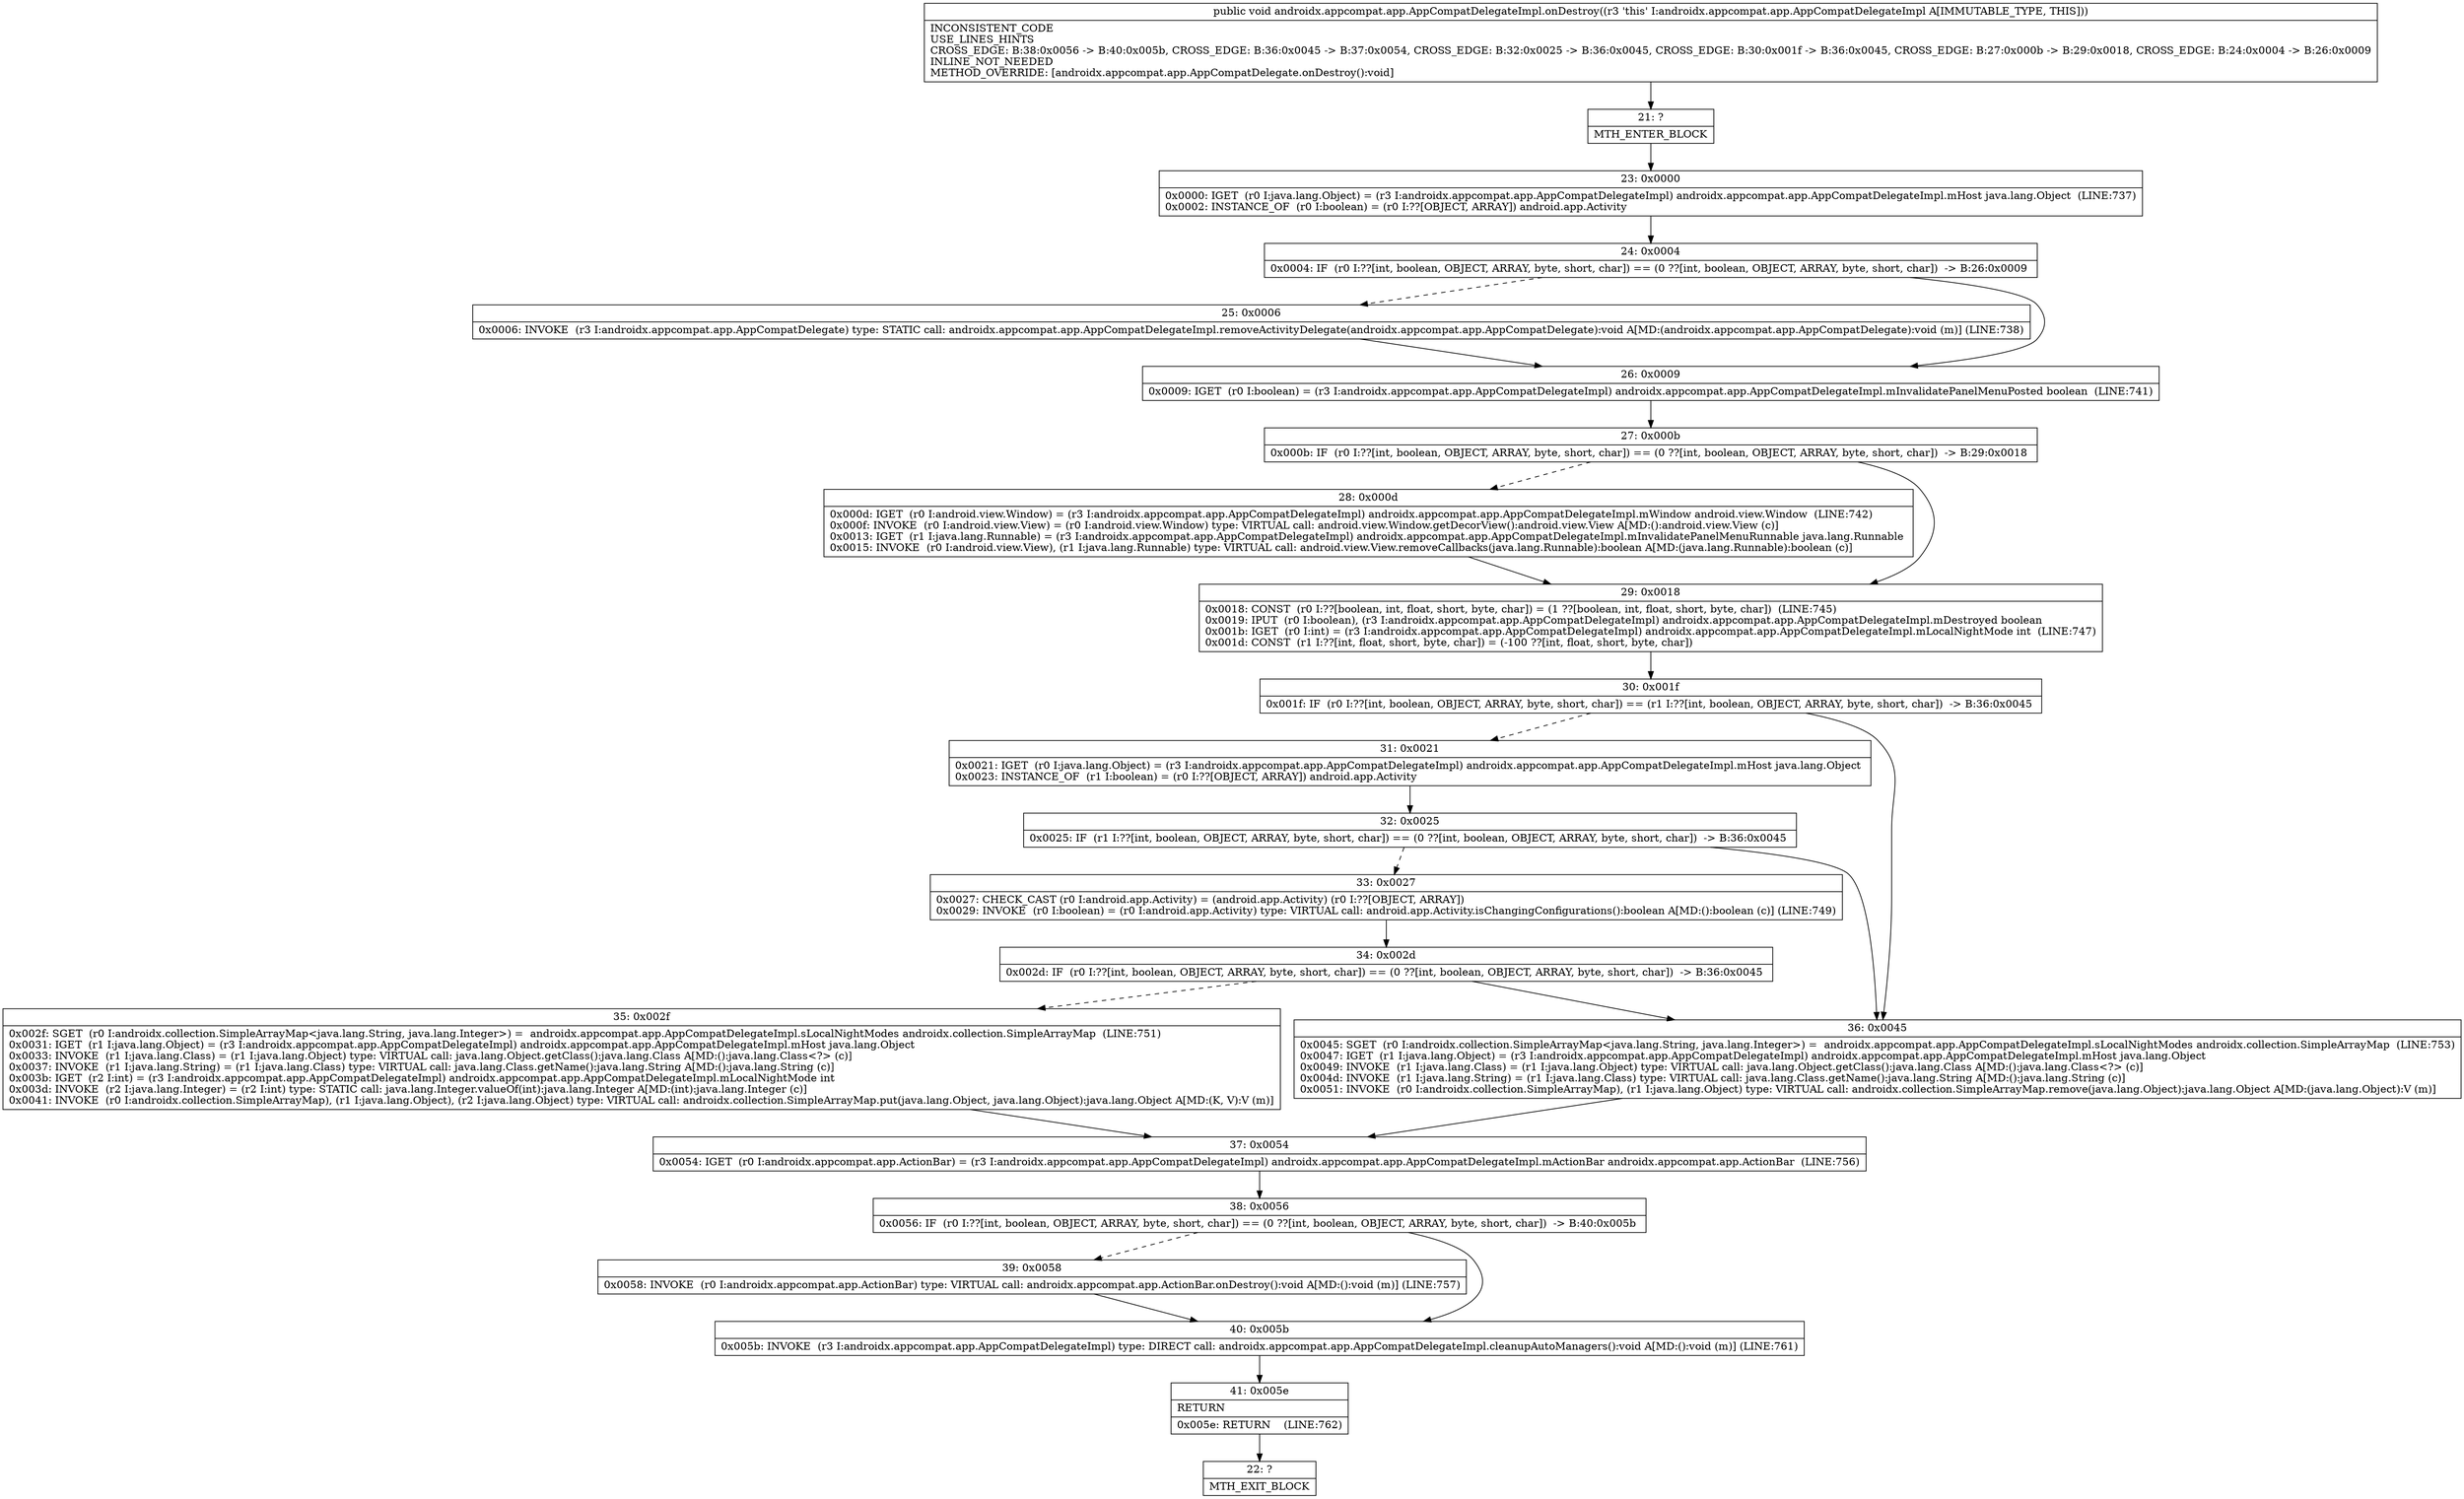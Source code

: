 digraph "CFG forandroidx.appcompat.app.AppCompatDelegateImpl.onDestroy()V" {
Node_21 [shape=record,label="{21\:\ ?|MTH_ENTER_BLOCK\l}"];
Node_23 [shape=record,label="{23\:\ 0x0000|0x0000: IGET  (r0 I:java.lang.Object) = (r3 I:androidx.appcompat.app.AppCompatDelegateImpl) androidx.appcompat.app.AppCompatDelegateImpl.mHost java.lang.Object  (LINE:737)\l0x0002: INSTANCE_OF  (r0 I:boolean) = (r0 I:??[OBJECT, ARRAY]) android.app.Activity \l}"];
Node_24 [shape=record,label="{24\:\ 0x0004|0x0004: IF  (r0 I:??[int, boolean, OBJECT, ARRAY, byte, short, char]) == (0 ??[int, boolean, OBJECT, ARRAY, byte, short, char])  \-\> B:26:0x0009 \l}"];
Node_25 [shape=record,label="{25\:\ 0x0006|0x0006: INVOKE  (r3 I:androidx.appcompat.app.AppCompatDelegate) type: STATIC call: androidx.appcompat.app.AppCompatDelegateImpl.removeActivityDelegate(androidx.appcompat.app.AppCompatDelegate):void A[MD:(androidx.appcompat.app.AppCompatDelegate):void (m)] (LINE:738)\l}"];
Node_26 [shape=record,label="{26\:\ 0x0009|0x0009: IGET  (r0 I:boolean) = (r3 I:androidx.appcompat.app.AppCompatDelegateImpl) androidx.appcompat.app.AppCompatDelegateImpl.mInvalidatePanelMenuPosted boolean  (LINE:741)\l}"];
Node_27 [shape=record,label="{27\:\ 0x000b|0x000b: IF  (r0 I:??[int, boolean, OBJECT, ARRAY, byte, short, char]) == (0 ??[int, boolean, OBJECT, ARRAY, byte, short, char])  \-\> B:29:0x0018 \l}"];
Node_28 [shape=record,label="{28\:\ 0x000d|0x000d: IGET  (r0 I:android.view.Window) = (r3 I:androidx.appcompat.app.AppCompatDelegateImpl) androidx.appcompat.app.AppCompatDelegateImpl.mWindow android.view.Window  (LINE:742)\l0x000f: INVOKE  (r0 I:android.view.View) = (r0 I:android.view.Window) type: VIRTUAL call: android.view.Window.getDecorView():android.view.View A[MD:():android.view.View (c)]\l0x0013: IGET  (r1 I:java.lang.Runnable) = (r3 I:androidx.appcompat.app.AppCompatDelegateImpl) androidx.appcompat.app.AppCompatDelegateImpl.mInvalidatePanelMenuRunnable java.lang.Runnable \l0x0015: INVOKE  (r0 I:android.view.View), (r1 I:java.lang.Runnable) type: VIRTUAL call: android.view.View.removeCallbacks(java.lang.Runnable):boolean A[MD:(java.lang.Runnable):boolean (c)]\l}"];
Node_29 [shape=record,label="{29\:\ 0x0018|0x0018: CONST  (r0 I:??[boolean, int, float, short, byte, char]) = (1 ??[boolean, int, float, short, byte, char])  (LINE:745)\l0x0019: IPUT  (r0 I:boolean), (r3 I:androidx.appcompat.app.AppCompatDelegateImpl) androidx.appcompat.app.AppCompatDelegateImpl.mDestroyed boolean \l0x001b: IGET  (r0 I:int) = (r3 I:androidx.appcompat.app.AppCompatDelegateImpl) androidx.appcompat.app.AppCompatDelegateImpl.mLocalNightMode int  (LINE:747)\l0x001d: CONST  (r1 I:??[int, float, short, byte, char]) = (\-100 ??[int, float, short, byte, char]) \l}"];
Node_30 [shape=record,label="{30\:\ 0x001f|0x001f: IF  (r0 I:??[int, boolean, OBJECT, ARRAY, byte, short, char]) == (r1 I:??[int, boolean, OBJECT, ARRAY, byte, short, char])  \-\> B:36:0x0045 \l}"];
Node_31 [shape=record,label="{31\:\ 0x0021|0x0021: IGET  (r0 I:java.lang.Object) = (r3 I:androidx.appcompat.app.AppCompatDelegateImpl) androidx.appcompat.app.AppCompatDelegateImpl.mHost java.lang.Object \l0x0023: INSTANCE_OF  (r1 I:boolean) = (r0 I:??[OBJECT, ARRAY]) android.app.Activity \l}"];
Node_32 [shape=record,label="{32\:\ 0x0025|0x0025: IF  (r1 I:??[int, boolean, OBJECT, ARRAY, byte, short, char]) == (0 ??[int, boolean, OBJECT, ARRAY, byte, short, char])  \-\> B:36:0x0045 \l}"];
Node_33 [shape=record,label="{33\:\ 0x0027|0x0027: CHECK_CAST (r0 I:android.app.Activity) = (android.app.Activity) (r0 I:??[OBJECT, ARRAY]) \l0x0029: INVOKE  (r0 I:boolean) = (r0 I:android.app.Activity) type: VIRTUAL call: android.app.Activity.isChangingConfigurations():boolean A[MD:():boolean (c)] (LINE:749)\l}"];
Node_34 [shape=record,label="{34\:\ 0x002d|0x002d: IF  (r0 I:??[int, boolean, OBJECT, ARRAY, byte, short, char]) == (0 ??[int, boolean, OBJECT, ARRAY, byte, short, char])  \-\> B:36:0x0045 \l}"];
Node_35 [shape=record,label="{35\:\ 0x002f|0x002f: SGET  (r0 I:androidx.collection.SimpleArrayMap\<java.lang.String, java.lang.Integer\>) =  androidx.appcompat.app.AppCompatDelegateImpl.sLocalNightModes androidx.collection.SimpleArrayMap  (LINE:751)\l0x0031: IGET  (r1 I:java.lang.Object) = (r3 I:androidx.appcompat.app.AppCompatDelegateImpl) androidx.appcompat.app.AppCompatDelegateImpl.mHost java.lang.Object \l0x0033: INVOKE  (r1 I:java.lang.Class) = (r1 I:java.lang.Object) type: VIRTUAL call: java.lang.Object.getClass():java.lang.Class A[MD:():java.lang.Class\<?\> (c)]\l0x0037: INVOKE  (r1 I:java.lang.String) = (r1 I:java.lang.Class) type: VIRTUAL call: java.lang.Class.getName():java.lang.String A[MD:():java.lang.String (c)]\l0x003b: IGET  (r2 I:int) = (r3 I:androidx.appcompat.app.AppCompatDelegateImpl) androidx.appcompat.app.AppCompatDelegateImpl.mLocalNightMode int \l0x003d: INVOKE  (r2 I:java.lang.Integer) = (r2 I:int) type: STATIC call: java.lang.Integer.valueOf(int):java.lang.Integer A[MD:(int):java.lang.Integer (c)]\l0x0041: INVOKE  (r0 I:androidx.collection.SimpleArrayMap), (r1 I:java.lang.Object), (r2 I:java.lang.Object) type: VIRTUAL call: androidx.collection.SimpleArrayMap.put(java.lang.Object, java.lang.Object):java.lang.Object A[MD:(K, V):V (m)]\l}"];
Node_37 [shape=record,label="{37\:\ 0x0054|0x0054: IGET  (r0 I:androidx.appcompat.app.ActionBar) = (r3 I:androidx.appcompat.app.AppCompatDelegateImpl) androidx.appcompat.app.AppCompatDelegateImpl.mActionBar androidx.appcompat.app.ActionBar  (LINE:756)\l}"];
Node_38 [shape=record,label="{38\:\ 0x0056|0x0056: IF  (r0 I:??[int, boolean, OBJECT, ARRAY, byte, short, char]) == (0 ??[int, boolean, OBJECT, ARRAY, byte, short, char])  \-\> B:40:0x005b \l}"];
Node_39 [shape=record,label="{39\:\ 0x0058|0x0058: INVOKE  (r0 I:androidx.appcompat.app.ActionBar) type: VIRTUAL call: androidx.appcompat.app.ActionBar.onDestroy():void A[MD:():void (m)] (LINE:757)\l}"];
Node_40 [shape=record,label="{40\:\ 0x005b|0x005b: INVOKE  (r3 I:androidx.appcompat.app.AppCompatDelegateImpl) type: DIRECT call: androidx.appcompat.app.AppCompatDelegateImpl.cleanupAutoManagers():void A[MD:():void (m)] (LINE:761)\l}"];
Node_41 [shape=record,label="{41\:\ 0x005e|RETURN\l|0x005e: RETURN    (LINE:762)\l}"];
Node_22 [shape=record,label="{22\:\ ?|MTH_EXIT_BLOCK\l}"];
Node_36 [shape=record,label="{36\:\ 0x0045|0x0045: SGET  (r0 I:androidx.collection.SimpleArrayMap\<java.lang.String, java.lang.Integer\>) =  androidx.appcompat.app.AppCompatDelegateImpl.sLocalNightModes androidx.collection.SimpleArrayMap  (LINE:753)\l0x0047: IGET  (r1 I:java.lang.Object) = (r3 I:androidx.appcompat.app.AppCompatDelegateImpl) androidx.appcompat.app.AppCompatDelegateImpl.mHost java.lang.Object \l0x0049: INVOKE  (r1 I:java.lang.Class) = (r1 I:java.lang.Object) type: VIRTUAL call: java.lang.Object.getClass():java.lang.Class A[MD:():java.lang.Class\<?\> (c)]\l0x004d: INVOKE  (r1 I:java.lang.String) = (r1 I:java.lang.Class) type: VIRTUAL call: java.lang.Class.getName():java.lang.String A[MD:():java.lang.String (c)]\l0x0051: INVOKE  (r0 I:androidx.collection.SimpleArrayMap), (r1 I:java.lang.Object) type: VIRTUAL call: androidx.collection.SimpleArrayMap.remove(java.lang.Object):java.lang.Object A[MD:(java.lang.Object):V (m)]\l}"];
MethodNode[shape=record,label="{public void androidx.appcompat.app.AppCompatDelegateImpl.onDestroy((r3 'this' I:androidx.appcompat.app.AppCompatDelegateImpl A[IMMUTABLE_TYPE, THIS]))  | INCONSISTENT_CODE\lUSE_LINES_HINTS\lCROSS_EDGE: B:38:0x0056 \-\> B:40:0x005b, CROSS_EDGE: B:36:0x0045 \-\> B:37:0x0054, CROSS_EDGE: B:32:0x0025 \-\> B:36:0x0045, CROSS_EDGE: B:30:0x001f \-\> B:36:0x0045, CROSS_EDGE: B:27:0x000b \-\> B:29:0x0018, CROSS_EDGE: B:24:0x0004 \-\> B:26:0x0009\lINLINE_NOT_NEEDED\lMETHOD_OVERRIDE: [androidx.appcompat.app.AppCompatDelegate.onDestroy():void]\l}"];
MethodNode -> Node_21;Node_21 -> Node_23;
Node_23 -> Node_24;
Node_24 -> Node_25[style=dashed];
Node_24 -> Node_26;
Node_25 -> Node_26;
Node_26 -> Node_27;
Node_27 -> Node_28[style=dashed];
Node_27 -> Node_29;
Node_28 -> Node_29;
Node_29 -> Node_30;
Node_30 -> Node_31[style=dashed];
Node_30 -> Node_36;
Node_31 -> Node_32;
Node_32 -> Node_33[style=dashed];
Node_32 -> Node_36;
Node_33 -> Node_34;
Node_34 -> Node_35[style=dashed];
Node_34 -> Node_36;
Node_35 -> Node_37;
Node_37 -> Node_38;
Node_38 -> Node_39[style=dashed];
Node_38 -> Node_40;
Node_39 -> Node_40;
Node_40 -> Node_41;
Node_41 -> Node_22;
Node_36 -> Node_37;
}

